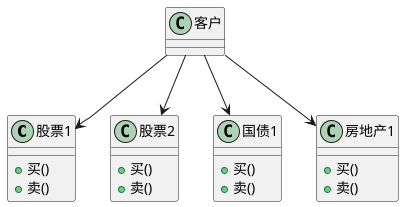 @startuml 1

class 股票1{
    + 买()
    + 卖()
}

class 股票2{
    + 买()
    + 卖()
}

class 国债1{
    + 买()
    + 卖()
}

class 房地产1{
    + 买()
    + 卖()
}

客户 --> 股票1
客户 --> 股票2
客户 --> 国债1
客户 --> 房地产1


@enduml